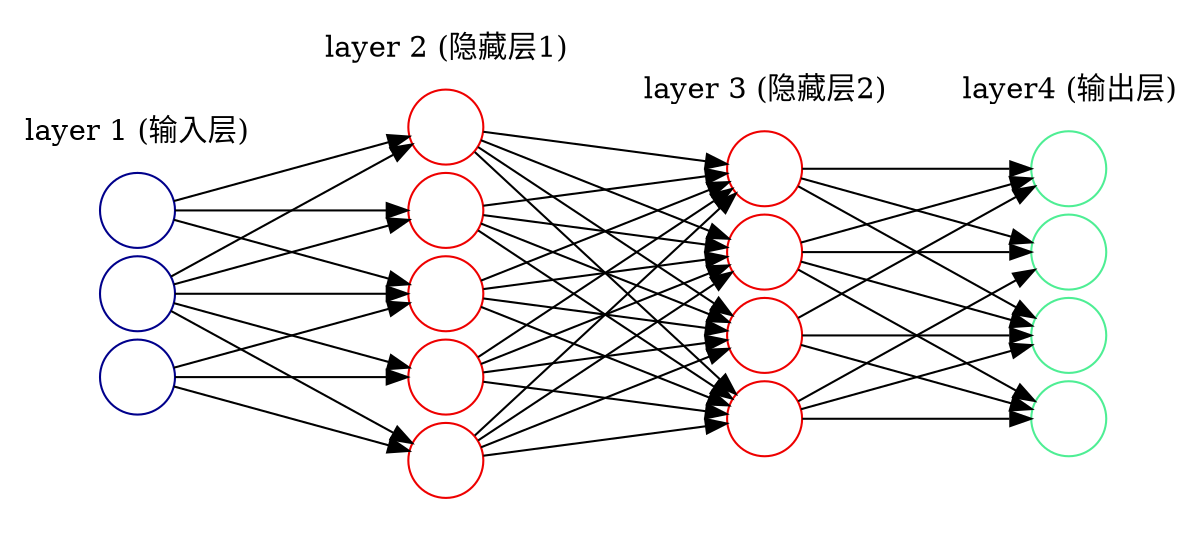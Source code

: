 digraph G {
        rankdir=LR
	splines=line
        nodesep=.05;        
        node [label=""];
        
        subgraph cluster_0 {
		color=white;
                node [style=solid,color=blue4, shape=circle];
		x1 x2 x3;
		label = "layer 1 (输入层)";
	}

	subgraph cluster_1 {
		color=white;
		node [style=solid,color=red2, shape=circle];
		a12 a22 a32 a42 a52;
		label = "layer 2 (隐藏层1)";
	}

	subgraph cluster_2 {
		color=white;
		node [style=solid,color=red2, shape=circle];
		a13 a23 a33 a43;
		label = "layer 3 (隐藏层2)";
	}

	subgraph cluster_3 {
		color=white;
		node [style=solid,color=seagreen2, shape=circle];
		y1 y2 y3 y4;
		label="layer4 (输出层)";
	}


        x1 -> a12
        x1 -> a22
        x1 -> a32


        x2 -> a32
        x2 -> a42
        x2 -> a52
 
        x3 -> a12
        x3 -> a22
        x3 -> a32
        x3 -> a42
        x3 -> a52

        a12 -> a13 
        a22 -> a13
        a32 -> a13
        a42 -> a13
        a52 -> a13

        a12 -> a23
        a22 -> a23
        a32 -> a23
        a42 -> a23
        a52 -> a23

        a12 -> a33
        a22 -> a33
        a32 -> a33
        a42 -> a33
        a52 -> a33

        a12 -> a43
        a22 -> a43
        a32 -> a43
        a42 -> a43
        a52 -> a43

        a13 -> y1
        a23 -> y1
        a33 -> y1
        a43 -> y1

        a13 -> y2
        a33 -> y2
        a43 -> y2

        a13 -> y3
        a23 -> y3
        a43 -> y3

        a13 -> y4
        a23 -> y4
        a33 -> y4
}
